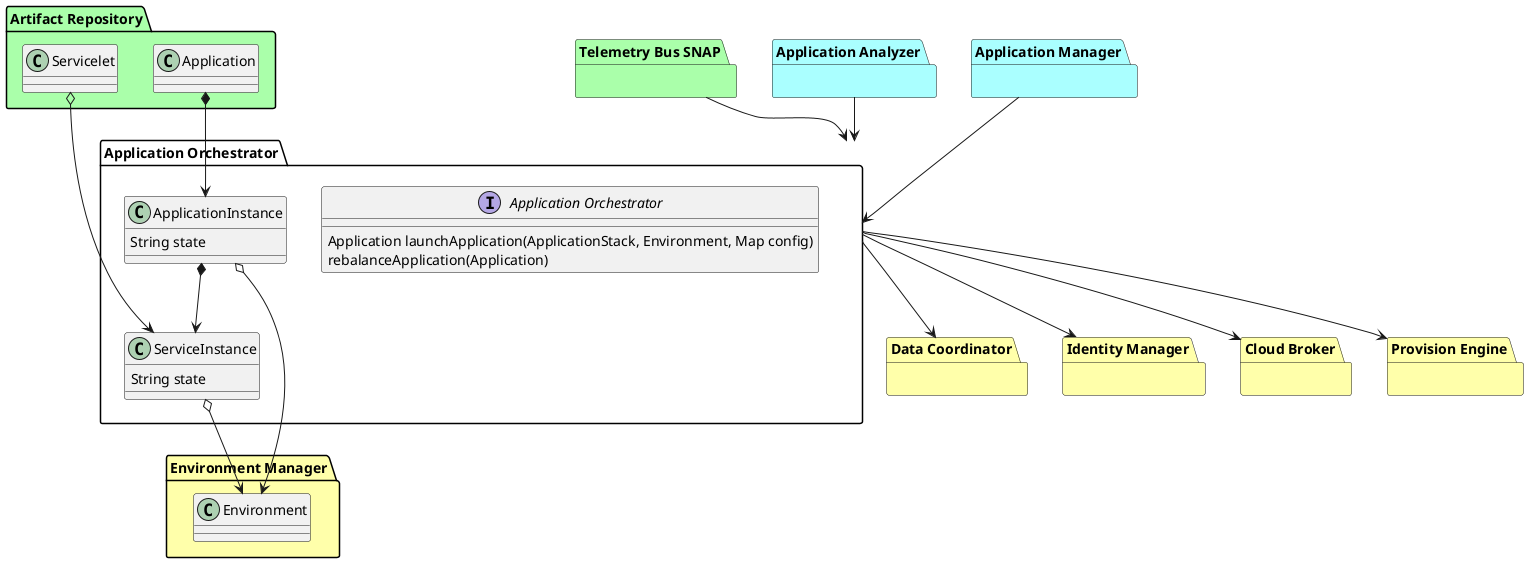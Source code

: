 @startuml


package "Application Orchestrator" {
  interface "Application Orchestrator" {
      Application launchApplication(ApplicationStack, Environment, Map config)
      rebalanceApplication(Application)
  }
  class ApplicationInstance {
    String state
  }
  class ServiceInstance {
    String state
  }
  ApplicationInstance *--> ServiceInstance
}

package "Cloud Broker"  #ffffaa {}
package "Provision Engine" #ffffaa {}
package "Data Coordinator" #ffffaa {}
package "Telemetry Bus SNAP" #aaffaa {}
package "Application Analyzer" #aaffff {}
package "Application Manager" #aaffff {}
package "Identity Manager"  #ffffaa {}
package "Environment Manager" #ffffaa {
  class Environment {
  }
}
package "Artifact Repository"  #aaffaa {
    class Application {
    }
    class Servicelet {
    }
}
Application *--> ApplicationInstance
Servicelet o--> ServiceInstance
ServiceInstance o--> Environment
ApplicationInstance o--> Environment

"Application Orchestrator" --> "Identity Manager"
"Application Orchestrator" --> "Cloud Broker"
"Application Orchestrator" --> "Provision Engine"
"Application Orchestrator" --> "Data Coordinator"
"Telemetry Bus SNAP" --> "Application Orchestrator"
"Application Manager" --> "Application Orchestrator"
"Application Analyzer" --> "Application Orchestrator"


@enduml
